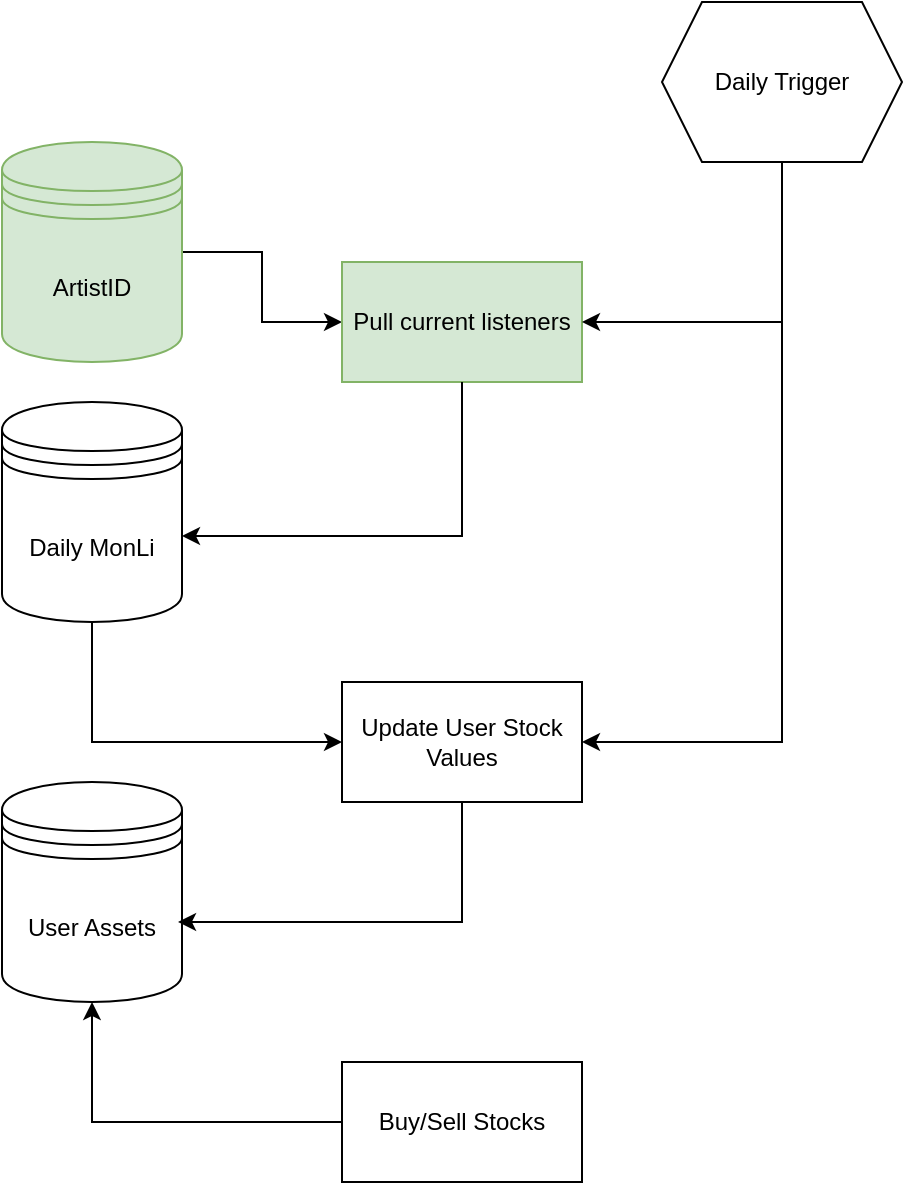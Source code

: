 <mxfile version="24.7.6">
  <diagram name="Page-1" id="7RcpdBcQhR3ZMe3LwO5s">
    <mxGraphModel dx="1364" dy="795" grid="1" gridSize="10" guides="1" tooltips="1" connect="1" arrows="1" fold="1" page="1" pageScale="1" pageWidth="850" pageHeight="1100" math="0" shadow="0">
      <root>
        <mxCell id="0" />
        <mxCell id="1" parent="0" />
        <mxCell id="0bWljKnYHyFahBLJ5ViV-7" style="edgeStyle=orthogonalEdgeStyle;rounded=0;orthogonalLoop=1;jettySize=auto;html=1;entryX=0;entryY=0.5;entryDx=0;entryDy=0;" edge="1" parent="1" source="0bWljKnYHyFahBLJ5ViV-1" target="0bWljKnYHyFahBLJ5ViV-4">
          <mxGeometry relative="1" as="geometry" />
        </mxCell>
        <mxCell id="0bWljKnYHyFahBLJ5ViV-1" value="ArtistID" style="shape=datastore;whiteSpace=wrap;html=1;fillColor=#d5e8d4;strokeColor=#82b366;" vertex="1" parent="1">
          <mxGeometry x="150" y="150" width="90" height="110" as="geometry" />
        </mxCell>
        <mxCell id="0bWljKnYHyFahBLJ5ViV-2" value="&lt;div&gt;User Assets&lt;/div&gt;" style="shape=datastore;whiteSpace=wrap;html=1;" vertex="1" parent="1">
          <mxGeometry x="150" y="470" width="90" height="110" as="geometry" />
        </mxCell>
        <mxCell id="0bWljKnYHyFahBLJ5ViV-10" style="edgeStyle=orthogonalEdgeStyle;rounded=0;orthogonalLoop=1;jettySize=auto;html=1;entryX=0;entryY=0.5;entryDx=0;entryDy=0;" edge="1" parent="1" source="0bWljKnYHyFahBLJ5ViV-3" target="0bWljKnYHyFahBLJ5ViV-9">
          <mxGeometry relative="1" as="geometry">
            <Array as="points">
              <mxPoint x="195" y="450" />
            </Array>
          </mxGeometry>
        </mxCell>
        <mxCell id="0bWljKnYHyFahBLJ5ViV-3" value="Daily MonLi" style="shape=datastore;whiteSpace=wrap;html=1;" vertex="1" parent="1">
          <mxGeometry x="150" y="280" width="90" height="110" as="geometry" />
        </mxCell>
        <mxCell id="0bWljKnYHyFahBLJ5ViV-4" value="&lt;div&gt;Pull current listeners&lt;/div&gt;" style="rounded=0;whiteSpace=wrap;html=1;fillColor=#d5e8d4;strokeColor=#82b366;" vertex="1" parent="1">
          <mxGeometry x="320" y="210" width="120" height="60" as="geometry" />
        </mxCell>
        <mxCell id="0bWljKnYHyFahBLJ5ViV-8" style="edgeStyle=orthogonalEdgeStyle;rounded=0;orthogonalLoop=1;jettySize=auto;html=1;entryX=1;entryY=0.609;entryDx=0;entryDy=0;entryPerimeter=0;" edge="1" parent="1" source="0bWljKnYHyFahBLJ5ViV-4" target="0bWljKnYHyFahBLJ5ViV-3">
          <mxGeometry relative="1" as="geometry">
            <Array as="points">
              <mxPoint x="380" y="347" />
            </Array>
          </mxGeometry>
        </mxCell>
        <mxCell id="0bWljKnYHyFahBLJ5ViV-9" value="&lt;div&gt;Update User Stock Values&lt;br&gt;&lt;/div&gt;" style="rounded=0;whiteSpace=wrap;html=1;" vertex="1" parent="1">
          <mxGeometry x="320" y="420" width="120" height="60" as="geometry" />
        </mxCell>
        <mxCell id="0bWljKnYHyFahBLJ5ViV-11" style="edgeStyle=orthogonalEdgeStyle;rounded=0;orthogonalLoop=1;jettySize=auto;html=1;entryX=0.978;entryY=0.636;entryDx=0;entryDy=0;entryPerimeter=0;" edge="1" parent="1" source="0bWljKnYHyFahBLJ5ViV-9" target="0bWljKnYHyFahBLJ5ViV-2">
          <mxGeometry relative="1" as="geometry">
            <Array as="points">
              <mxPoint x="380" y="540" />
            </Array>
          </mxGeometry>
        </mxCell>
        <mxCell id="0bWljKnYHyFahBLJ5ViV-13" style="edgeStyle=orthogonalEdgeStyle;rounded=0;orthogonalLoop=1;jettySize=auto;html=1;entryX=0.5;entryY=1;entryDx=0;entryDy=0;" edge="1" parent="1" source="0bWljKnYHyFahBLJ5ViV-12" target="0bWljKnYHyFahBLJ5ViV-2">
          <mxGeometry relative="1" as="geometry" />
        </mxCell>
        <mxCell id="0bWljKnYHyFahBLJ5ViV-12" value="&lt;div&gt;Buy/Sell Stocks&lt;/div&gt;" style="rounded=0;whiteSpace=wrap;html=1;" vertex="1" parent="1">
          <mxGeometry x="320" y="610" width="120" height="60" as="geometry" />
        </mxCell>
        <mxCell id="0bWljKnYHyFahBLJ5ViV-15" style="edgeStyle=orthogonalEdgeStyle;rounded=0;orthogonalLoop=1;jettySize=auto;html=1;entryX=1;entryY=0.5;entryDx=0;entryDy=0;" edge="1" parent="1" source="0bWljKnYHyFahBLJ5ViV-14" target="0bWljKnYHyFahBLJ5ViV-4">
          <mxGeometry relative="1" as="geometry">
            <Array as="points">
              <mxPoint x="540" y="240" />
            </Array>
          </mxGeometry>
        </mxCell>
        <mxCell id="0bWljKnYHyFahBLJ5ViV-14" value="Daily Trigger" style="shape=hexagon;perimeter=hexagonPerimeter2;whiteSpace=wrap;html=1;fixedSize=1;" vertex="1" parent="1">
          <mxGeometry x="480" y="80" width="120" height="80" as="geometry" />
        </mxCell>
        <mxCell id="0bWljKnYHyFahBLJ5ViV-16" value="" style="endArrow=classic;html=1;rounded=0;exitX=0.5;exitY=1;exitDx=0;exitDy=0;entryX=1;entryY=0.5;entryDx=0;entryDy=0;" edge="1" parent="1" source="0bWljKnYHyFahBLJ5ViV-14" target="0bWljKnYHyFahBLJ5ViV-9">
          <mxGeometry width="50" height="50" relative="1" as="geometry">
            <mxPoint x="400" y="440" as="sourcePoint" />
            <mxPoint x="520" y="450" as="targetPoint" />
            <Array as="points">
              <mxPoint x="540" y="450" />
            </Array>
          </mxGeometry>
        </mxCell>
      </root>
    </mxGraphModel>
  </diagram>
</mxfile>
